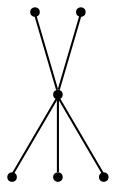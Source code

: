 graph {
  node [shape=point,comment="{\"directed\":false,\"doi\":\"10.1007/978-3-642-18469-7_30\",\"figure\":\"? (1)\"}"]

  v0 [pos="817.5298619572063,1193.069664994838"]
  v1 [pos="816.8710286609348,1065.5242314030872"]
  v2 [pos="734.336218787686,1066.1868229218787"]
  v3 [pos="647.5771510392602,1066.1868229218787"]
  v4 [pos="732.2219582183199,1288.8974403133489"]
  v5 [pos="646.9140544794334,1288.2348487945574"]

  v0 -- v1 [id="-1",pos="817.5298619572063,1193.069664994838 816.8710286609348,1065.5242314030872 816.8710286609348,1065.5242314030872 816.8710286609348,1065.5242314030872"]
  v5 -- v0 [id="-2",pos="646.9140544794334,1288.2348487945574 817.5298619572063,1193.069664994838 817.5298619572063,1193.069664994838 817.5298619572063,1193.069664994838"]
  v4 -- v0 [id="-3",pos="732.2219582183199,1288.8974403133489 817.5298619572063,1193.069664994838 817.5298619572063,1193.069664994838 817.5298619572063,1193.069664994838"]
  v0 -- v2 [id="-4",pos="817.5298619572063,1193.069664994838 734.336218787686,1066.1868229218787 734.336218787686,1066.1868229218787 734.336218787686,1066.1868229218787"]
  v0 -- v3 [id="-5",pos="817.5298619572063,1193.069664994838 647.5771510392602,1066.1868229218787 647.5771510392602,1066.1868229218787 647.5771510392602,1066.1868229218787"]
}